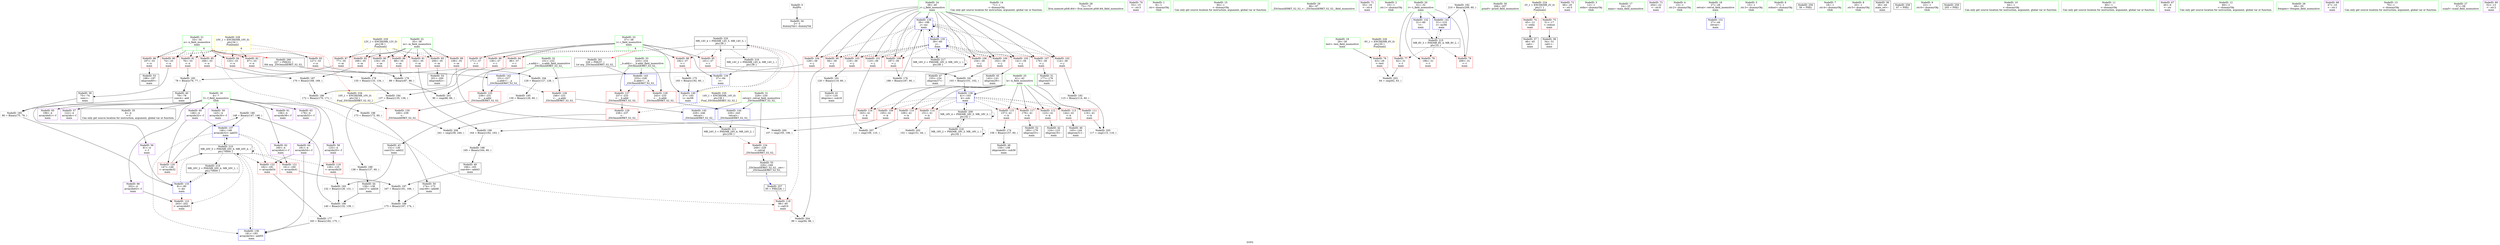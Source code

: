 digraph "SVFG" {
	label="SVFG";

	Node0x55574733e530 [shape=record,color=grey,label="{NodeID: 0\nNullPtr}"];
	Node0x55574733e530 -> Node0x55574735b250[style=solid];
	Node0x555747365140 [shape=record,color=grey,label="{NodeID: 180\n148 = Binary(147, 140, )\n}"];
	Node0x555747365140 -> Node0x5557473626a0[style=solid];
	Node0x55574735bee0 [shape=record,color=red,label="{NodeID: 97\n171\<--37\n\<--i\nmain\n}"];
	Node0x55574735bee0 -> Node0x555747365a40[style=solid];
	Node0x55574735a060 [shape=record,color=green,label="{NodeID: 14\n71\<--1\n\<--dummyObj\nCan only get source location for instruction, argument, global var or function.}"];
	Node0x55574735f8f0 [shape=record,color=grey,label="{NodeID: 194\n129 = Binary(127, 128, )\n}"];
	Node0x55574735f8f0 -> Node0x55574735fa70[style=solid];
	Node0x55574735ca40 [shape=record,color=red,label="{NodeID: 111\n116\<--41\n\<--k\nmain\n}"];
	Node0x55574735ca40 -> Node0x5557473686d0[style=solid];
	Node0x55574735ace0 [shape=record,color=green,label="{NodeID: 28\n72\<--73\nllvm.memset.p0i8.i64\<--llvm.memset.p0i8.i64_field_insensitive\n}"];
	Node0x555747361ce0 [shape=record,color=red,label="{NodeID: 125\n239\<--231\n\<--__a.addr\n_ZSt3minIiERKT_S2_S2_\n}"];
	Node0x555747361ce0 -> Node0x5557473620f0[style=solid];
	Node0x55574735b930 [shape=record,color=black,label="{NodeID: 42\n124\<--123\nidxprom19\<--\nmain\n}"];
	Node0x555747362840 [shape=record,color=blue,label="{NodeID: 139\n39\<--188\nj\<--inc\nmain\n}"];
	Node0x555747362840 -> Node0x55574735c080[style=dashed];
	Node0x555747362840 -> Node0x55574735c150[style=dashed];
	Node0x555747362840 -> Node0x55574735c220[style=dashed];
	Node0x555747362840 -> Node0x55574735c2f0[style=dashed];
	Node0x555747362840 -> Node0x55574735c3c0[style=dashed];
	Node0x555747362840 -> Node0x55574735c490[style=dashed];
	Node0x555747362840 -> Node0x55574735c560[style=dashed];
	Node0x555747362840 -> Node0x55574735c630[style=dashed];
	Node0x555747362840 -> Node0x55574735c700[style=dashed];
	Node0x555747362840 -> Node0x55574735c7d0[style=dashed];
	Node0x555747362840 -> Node0x555747362500[style=dashed];
	Node0x555747362840 -> Node0x555747362840[style=dashed];
	Node0x555747362840 -> Node0x555747372b20[style=dashed];
	Node0x55574735d4b0 [shape=record,color=purple,label="{NodeID: 56\n81\<--4\n\<--f\nmain\n}"];
	Node0x55574735d4b0 -> Node0x555747362360[style=solid];
	Node0x55574735e010 [shape=record,color=purple,label="{NodeID: 70\n53\<--15\n\<--.str.3\nmain\n}"];
	Node0x55574735eb70 [shape=record,color=red,label="{NodeID: 84\n133\<--33\n\<--n\nmain\n}"];
	Node0x55574735eb70 -> Node0x555747364e40[style=solid];
	Node0x55574733ec30 [shape=record,color=green,label="{NodeID: 1\n8\<--1\n.str\<--dummyObj\nGlob }"];
	Node0x5557473652c0 [shape=record,color=grey,label="{NodeID: 181\n103 = Binary(101, 102, )\n}"];
	Node0x5557473652c0 -> Node0x5557473625d0[style=solid];
	Node0x55574735bfb0 [shape=record,color=red,label="{NodeID: 98\n192\<--37\n\<--i\nmain\n}"];
	Node0x55574735bfb0 -> Node0x5557473649c0[style=solid];
	Node0x55574735a160 [shape=record,color=green,label="{NodeID: 15\n84\<--1\n\<--dummyObj\nCan only get source location for instruction, argument, global var or function.}"];
	Node0x55574735fa70 [shape=record,color=grey,label="{NodeID: 195\n130 = Binary(129, 60, )\n}"];
	Node0x55574735fa70 -> Node0x55574735ba00[style=solid];
	Node0x55574735cb10 [shape=record,color=red,label="{NodeID: 112\n123\<--41\n\<--k\nmain\n}"];
	Node0x55574735cb10 -> Node0x55574735b930[style=solid];
	Node0x55574735ade0 [shape=record,color=green,label="{NodeID: 29\n96\<--97\n_ZSt3minIiERKT_S2_S2_\<--_ZSt3minIiERKT_S2_S2__field_insensitive\n}"];
	Node0x555747370320 [shape=record,color=black,label="{NodeID: 209\nMR_18V_4 = PHI(MR_18V_5, MR_18V_3, )\npts\{42 \}\n}"];
	Node0x555747370320 -> Node0x5557473625d0[style=dashed];
	Node0x555747370320 -> Node0x555747370320[style=dashed];
	Node0x555747370320 -> Node0x555747373020[style=dashed];
	Node0x555747361db0 [shape=record,color=red,label="{NodeID: 126\n246\<--231\n\<--__a.addr\n_ZSt3minIiERKT_S2_S2_\n}"];
	Node0x555747361db0 -> Node0x555747362d20[style=solid];
	Node0x55574735ba00 [shape=record,color=black,label="{NodeID: 43\n131\<--130\nconv23\<--add22\nmain\n}"];
	Node0x55574735ba00 -> Node0x55574735f770[style=solid];
	Node0x555747362910 [shape=record,color=blue,label="{NodeID: 140\n37\<--193\ni\<--inc58\nmain\n}"];
	Node0x555747362910 -> Node0x555747373a20[style=dashed];
	Node0x55574735d580 [shape=record,color=purple,label="{NodeID: 57\n122\<--4\narrayidx\<--f\nmain\n}"];
	Node0x55574735e0e0 [shape=record,color=purple,label="{NodeID: 71\n55\<--18\n\<--.str.4\nmain\n}"];
	Node0x55574735ec40 [shape=record,color=red,label="{NodeID: 85\n168\<--33\n\<--n\nmain\n}"];
	Node0x55574735ec40 -> Node0x555747365bc0[style=solid];
	Node0x5557473416d0 [shape=record,color=green,label="{NodeID: 2\n10\<--1\n.str.1\<--dummyObj\nGlob }"];
	Node0x555747365440 [shape=record,color=grey,label="{NodeID: 182\n210 = Binary(209, 60, )\n}"];
	Node0x555747365440 -> Node0x5557473629e0[style=solid];
	Node0x55574735c080 [shape=record,color=red,label="{NodeID: 99\n94\<--39\n\<--j\nmain\n}"];
	Node0x55574735c080 -> Node0x555747368550[style=solid];
	Node0x55574735a260 [shape=record,color=green,label="{NodeID: 16\n4\<--7\nf\<--f_field_insensitive\nGlob }"];
	Node0x55574735a260 -> Node0x55574735b350[style=solid];
	Node0x55574735a260 -> Node0x55574735d4b0[style=solid];
	Node0x55574735a260 -> Node0x55574735d580[style=solid];
	Node0x55574735a260 -> Node0x55574735d650[style=solid];
	Node0x55574735a260 -> Node0x55574735d720[style=solid];
	Node0x55574735a260 -> Node0x55574735d7f0[style=solid];
	Node0x55574735a260 -> Node0x55574735d8c0[style=solid];
	Node0x55574735a260 -> Node0x55574735d990[style=solid];
	Node0x55574735a260 -> Node0x55574735da60[style=solid];
	Node0x55574735a260 -> Node0x55574735db30[style=solid];
	Node0x55574735a260 -> Node0x55574735dc00[style=solid];
	Node0x55574735a260 -> Node0x55574735dcd0[style=solid];
	Node0x55574735fbf0 [shape=record,color=grey,label="{NodeID: 196\n173 = Binary(172, 60, )\n}"];
	Node0x55574735fbf0 -> Node0x55574735cfd0[style=solid];
	Node0x55574735cbe0 [shape=record,color=red,label="{NodeID: 113\n144\<--41\n\<--k\nmain\n}"];
	Node0x55574735cbe0 -> Node0x55574735bc70[style=solid];
	Node0x55574735aee0 [shape=record,color=green,label="{NodeID: 30\n206\<--207\nprintf\<--printf_field_insensitive\n}"];
	Node0x555747370820 [shape=record,color=black,label="{NodeID: 210\nMR_20V_5 = PHI(MR_20V_6, MR_20V_4, )\npts\{70000 \}\n}"];
	Node0x555747370820 -> Node0x555747361800[style=dashed];
	Node0x555747370820 -> Node0x5557473618d0[style=dashed];
	Node0x555747370820 -> Node0x5557473619a0[style=dashed];
	Node0x555747370820 -> Node0x555747361a70[style=dashed];
	Node0x555747370820 -> Node0x555747361b40[style=dashed];
	Node0x555747370820 -> Node0x5557473626a0[style=dashed];
	Node0x555747370820 -> Node0x555747362770[style=dashed];
	Node0x555747370820 -> Node0x555747370820[style=dashed];
	Node0x555747370820 -> Node0x555747373520[style=dashed];
	Node0x555747361e80 [shape=record,color=red,label="{NodeID: 127\n237\<--233\n\<--__b.addr\n_ZSt3minIiERKT_S2_S2_\n}"];
	Node0x555747361e80 -> Node0x555747362020[style=solid];
	Node0x55574735bad0 [shape=record,color=black,label="{NodeID: 44\n139\<--138\nconv27\<--add26\nmain\n}"];
	Node0x55574735bad0 -> Node0x555747366040[style=solid];
	Node0x555747374e20 [shape=record,color=yellow,style=double,label="{NodeID: 224\n2V_1 = ENCHI(MR_2V_0)\npts\{1 \}\nFun[main]}"];
	Node0x555747374e20 -> Node0x55574735e350[style=dashed];
	Node0x555747374e20 -> Node0x55574735e420[style=dashed];
	Node0x5557473629e0 [shape=record,color=blue,label="{NodeID: 141\n31\<--210\nt\<--inc66\nmain\n}"];
	Node0x5557473629e0 -> Node0x555747372120[style=dashed];
	Node0x55574735d650 [shape=record,color=purple,label="{NodeID: 58\n125\<--4\narrayidx20\<--f\nmain\n}"];
	Node0x55574735d650 -> Node0x555747361800[style=solid];
	Node0x55574735e1b0 [shape=record,color=purple,label="{NodeID: 72\n66\<--20\n\<--.str.5\nmain\n}"];
	Node0x55574735ed10 [shape=record,color=red,label="{NodeID: 86\n197\<--33\n\<--n\nmain\n}"];
	Node0x55574735ed10 -> Node0x55574735d240[style=solid];
	Node0x555747341760 [shape=record,color=green,label="{NodeID: 3\n12\<--1\nstdin\<--dummyObj\nGlob }"];
	Node0x5557473655c0 [shape=record,color=grey,label="{NodeID: 183\n78 = Binary(76, 77, )\n}"];
	Node0x5557473655c0 -> Node0x55574735b790[style=solid];
	Node0x55574735c150 [shape=record,color=red,label="{NodeID: 100\n102\<--39\n\<--j\nmain\n}"];
	Node0x55574735c150 -> Node0x5557473652c0[style=solid];
	Node0x55574735a360 [shape=record,color=green,label="{NodeID: 17\n24\<--25\nmain\<--main_field_insensitive\n}"];
	Node0x55574735fd70 [shape=record,color=grey,label="{NodeID: 197\n167 = Binary(161, 166, )\n}"];
	Node0x55574735fd70 -> Node0x555747365d40[style=solid];
	Node0x55574735ccb0 [shape=record,color=red,label="{NodeID: 114\n151\<--41\n\<--k\nmain\n}"];
	Node0x55574735ccb0 -> Node0x555747368290[style=solid];
	Node0x55574735afe0 [shape=record,color=green,label="{NodeID: 31\n229\<--230\nretval\<--retval_field_insensitive\n_ZSt3minIiERKT_S2_S2_\n}"];
	Node0x55574735afe0 -> Node0x555747361c10[style=solid];
	Node0x55574735afe0 -> Node0x555747362c50[style=solid];
	Node0x55574735afe0 -> Node0x555747362d20[style=solid];
	Node0x555747370d20 [shape=record,color=black,label="{NodeID: 211\nMR_24V_3 = PHI(MR_24V_4, MR_24V_2, )\npts\{230 \}\n}"];
	Node0x555747370d20 -> Node0x555747361c10[style=dashed];
	Node0x555747361f50 [shape=record,color=red,label="{NodeID: 128\n243\<--233\n\<--__b.addr\n_ZSt3minIiERKT_S2_S2_\n}"];
	Node0x555747361f50 -> Node0x555747362c50[style=solid];
	Node0x55574735bba0 [shape=record,color=black,label="{NodeID: 45\n142\<--141\nidxprom29\<--\nmain\n}"];
	Node0x555747362ab0 [shape=record,color=blue,label="{NodeID: 142\n231\<--227\n__a.addr\<--__a\n_ZSt3minIiERKT_S2_S2_\n}"];
	Node0x555747362ab0 -> Node0x555747361ce0[style=dashed];
	Node0x555747362ab0 -> Node0x555747361db0[style=dashed];
	Node0x55574735d720 [shape=record,color=purple,label="{NodeID: 59\n143\<--4\narrayidx30\<--f\nmain\n}"];
	Node0x55574735e280 [shape=record,color=purple,label="{NodeID: 73\n204\<--22\n\<--.str.6\nmain\n}"];
	Node0x55574735ede0 [shape=record,color=red,label="{NodeID: 87\n77\<--35\n\<--m\nmain\n}"];
	Node0x55574735ede0 -> Node0x5557473655c0[style=solid];
	Node0x5557473592f0 [shape=record,color=green,label="{NodeID: 4\n13\<--1\n.str.2\<--dummyObj\nGlob }"];
	Node0x555747365740 [shape=record,color=grey,label="{NodeID: 184\n137 = Binary(135, 136, )\n}"];
	Node0x555747365740 -> Node0x555747365ec0[style=solid];
	Node0x55574735c220 [shape=record,color=red,label="{NodeID: 101\n110\<--39\n\<--j\nmain\n}"];
	Node0x55574735c220 -> Node0x5557473689d0[style=solid];
	Node0x55574735a460 [shape=record,color=green,label="{NodeID: 18\n27\<--28\nretval\<--retval_field_insensitive\nmain\n}"];
	Node0x55574735a460 -> Node0x5557473621c0[style=solid];
	Node0x55574735fef0 [shape=record,color=grey,label="{NodeID: 198\n165 = Binary(164, 60, )\n}"];
	Node0x55574735fef0 -> Node0x55574735cf00[style=solid];
	Node0x55574735cd80 [shape=record,color=red,label="{NodeID: 115\n157\<--41\n\<--k\nmain\n}"];
	Node0x55574735cd80 -> Node0x555747364840[style=solid];
	Node0x55574735b0b0 [shape=record,color=green,label="{NodeID: 32\n231\<--232\n__a.addr\<--__a.addr_field_insensitive\n_ZSt3minIiERKT_S2_S2_\n}"];
	Node0x55574735b0b0 -> Node0x555747361ce0[style=solid];
	Node0x55574735b0b0 -> Node0x555747361db0[style=solid];
	Node0x55574735b0b0 -> Node0x555747362ab0[style=solid];
	Node0x555747362020 [shape=record,color=red,label="{NodeID: 129\n238\<--237\n\<--\n_ZSt3minIiERKT_S2_S2_\n}"];
	Node0x555747362020 -> Node0x555747368850[style=solid];
	Node0x55574735bc70 [shape=record,color=black,label="{NodeID: 46\n145\<--144\nidxprom31\<--\nmain\n}"];
	Node0x555747375a20 [shape=record,color=yellow,style=double,label="{NodeID: 226\n6V_1 = ENCHI(MR_6V_0)\npts\{30 \}\nFun[main]}"];
	Node0x555747375a20 -> Node0x55574735e4f0[style=dashed];
	Node0x555747362b80 [shape=record,color=blue,label="{NodeID: 143\n233\<--228\n__b.addr\<--__b\n_ZSt3minIiERKT_S2_S2_\n}"];
	Node0x555747362b80 -> Node0x555747361e80[style=dashed];
	Node0x555747362b80 -> Node0x555747361f50[style=dashed];
	Node0x55574735d7f0 [shape=record,color=purple,label="{NodeID: 60\n146\<--4\narrayidx32\<--f\nmain\n}"];
	Node0x55574735d7f0 -> Node0x5557473618d0[style=solid];
	Node0x55574735d7f0 -> Node0x5557473626a0[style=solid];
	Node0x55574735e350 [shape=record,color=red,label="{NodeID: 74\n45\<--12\n\<--stdin\nmain\n}"];
	Node0x55574735e350 -> Node0x55574735b520[style=solid];
	Node0x55574735eeb0 [shape=record,color=red,label="{NodeID: 88\n88\<--35\n\<--m\nmain\n}"];
	Node0x55574735eeb0 -> Node0x555747364fc0[style=solid];
	Node0x555747359380 [shape=record,color=green,label="{NodeID: 5\n15\<--1\n.str.3\<--dummyObj\nGlob }"];
	Node0x5557473658c0 [shape=record,color=grey,label="{NodeID: 185\n80 = Binary(75, 79, )\n}"];
	Node0x5557473658c0 -> Node0x555747362360[style=solid];
	Node0x55574735c2f0 [shape=record,color=red,label="{NodeID: 102\n114\<--39\n\<--j\nmain\n}"];
	Node0x55574735c2f0 -> Node0x55574735f5f0[style=solid];
	Node0x55574735a530 [shape=record,color=green,label="{NodeID: 19\n29\<--30\ntest\<--test_field_insensitive\nmain\n}"];
	Node0x55574735a530 -> Node0x55574735e4f0[style=solid];
	Node0x555747360070 [shape=record,color=grey,label="{NodeID: 199\n164 = Binary(162, 163, )\n}"];
	Node0x555747360070 -> Node0x55574735fef0[style=solid];
	Node0x555747361590 [shape=record,color=red,label="{NodeID: 116\n163\<--41\n\<--k\nmain\n}"];
	Node0x555747361590 -> Node0x555747360070[style=solid];
	Node0x55574735b180 [shape=record,color=green,label="{NodeID: 33\n233\<--234\n__b.addr\<--__b.addr_field_insensitive\n_ZSt3minIiERKT_S2_S2_\n}"];
	Node0x55574735b180 -> Node0x555747361e80[style=solid];
	Node0x55574735b180 -> Node0x555747361f50[style=solid];
	Node0x55574735b180 -> Node0x555747362b80[style=solid];
	Node0x5557473620f0 [shape=record,color=red,label="{NodeID: 130\n240\<--239\n\<--\n_ZSt3minIiERKT_S2_S2_\n}"];
	Node0x5557473620f0 -> Node0x555747368850[style=solid];
	Node0x55574735bd40 [shape=record,color=black,label="{NodeID: 47\n155\<--154\nidxprom37\<--\nmain\n}"];
	Node0x555747362c50 [shape=record,color=blue,label="{NodeID: 144\n229\<--243\nretval\<--\n_ZSt3minIiERKT_S2_S2_\n}"];
	Node0x555747362c50 -> Node0x555747370d20[style=dashed];
	Node0x55574735d8c0 [shape=record,color=purple,label="{NodeID: 61\n156\<--4\narrayidx38\<--f\nmain\n}"];
	Node0x55574735e420 [shape=record,color=red,label="{NodeID: 75\n51\<--17\n\<--stdout\nmain\n}"];
	Node0x55574735e420 -> Node0x55574735b5f0[style=solid];
	Node0x55574735ef80 [shape=record,color=red,label="{NodeID: 89\n106\<--35\n\<--m\nmain\n}"];
	Node0x55574735ef80 -> Node0x5557473601f0[style=solid];
	Node0x555747359be0 [shape=record,color=green,label="{NodeID: 6\n17\<--1\nstdout\<--dummyObj\nGlob }"];
	Node0x555747365a40 [shape=record,color=grey,label="{NodeID: 186\n172 = Binary(170, 171, )\n}"];
	Node0x555747365a40 -> Node0x55574735fbf0[style=solid];
	Node0x55574735c3c0 [shape=record,color=red,label="{NodeID: 103\n119\<--39\n\<--j\nmain\n}"];
	Node0x55574735c3c0 -> Node0x5557473661c0[style=solid];
	Node0x55574735a600 [shape=record,color=green,label="{NodeID: 20\n31\<--32\nt\<--t_field_insensitive\nmain\n}"];
	Node0x55574735a600 -> Node0x55574735e5c0[style=solid];
	Node0x55574735a600 -> Node0x55574735e690[style=solid];
	Node0x55574735a600 -> Node0x55574735e760[style=solid];
	Node0x55574735a600 -> Node0x555747362290[style=solid];
	Node0x55574735a600 -> Node0x5557473629e0[style=solid];
	Node0x5557473601f0 [shape=record,color=grey,label="{NodeID: 200\n107 = cmp(105, 106, )\n}"];
	Node0x555747361660 [shape=record,color=red,label="{NodeID: 117\n179\<--41\n\<--k\nmain\n}"];
	Node0x555747361660 -> Node0x55574735d170[style=solid];
	Node0x55574735b250 [shape=record,color=black,label="{NodeID: 34\n2\<--3\ndummyVal\<--dummyVal\n}"];
	Node0x5557473621c0 [shape=record,color=blue,label="{NodeID: 131\n27\<--44\nretval\<--\nmain\n}"];
	Node0x55574735ce30 [shape=record,color=black,label="{NodeID: 48\n159\<--158\nidxprom40\<--sub39\nmain\n}"];
	Node0x555747375be0 [shape=record,color=yellow,style=double,label="{NodeID: 228\n10V_1 = ENCHI(MR_10V_0)\npts\{34 \}\nFun[main]|{|<s8>6}}"];
	Node0x555747375be0 -> Node0x55574735e830[style=dashed];
	Node0x555747375be0 -> Node0x55574735e900[style=dashed];
	Node0x555747375be0 -> Node0x55574735e9d0[style=dashed];
	Node0x555747375be0 -> Node0x55574735eaa0[style=dashed];
	Node0x555747375be0 -> Node0x55574735eb70[style=dashed];
	Node0x555747375be0 -> Node0x55574735ec40[style=dashed];
	Node0x555747375be0 -> Node0x55574735ed10[style=dashed];
	Node0x555747375be0 -> Node0x555747361730[style=dashed];
	Node0x555747375be0:s8 -> Node0x555747376120[style=dashed,color=red];
	Node0x555747362d20 [shape=record,color=blue,label="{NodeID: 145\n229\<--246\nretval\<--\n_ZSt3minIiERKT_S2_S2_\n}"];
	Node0x555747362d20 -> Node0x555747370d20[style=dashed];
	Node0x55574735d990 [shape=record,color=purple,label="{NodeID: 62\n160\<--4\narrayidx41\<--f\nmain\n}"];
	Node0x55574735d990 -> Node0x5557473619a0[style=solid];
	Node0x55574735e4f0 [shape=record,color=red,label="{NodeID: 76\n63\<--29\n\<--test\nmain\n}"];
	Node0x55574735e4f0 -> Node0x5557473683d0[style=solid];
	Node0x5557473811b0 [shape=record,color=black,label="{NodeID: 256\n56 = PHI()\n}"];
	Node0x55574735f050 [shape=record,color=red,label="{NodeID: 90\n134\<--35\n\<--m\nmain\n}"];
	Node0x55574735f050 -> Node0x555747364e40[style=solid];
	Node0x555747359c70 [shape=record,color=green,label="{NodeID: 7\n18\<--1\n.str.4\<--dummyObj\nGlob }"];
	Node0x555747365bc0 [shape=record,color=grey,label="{NodeID: 187\n170 = Binary(168, 169, )\n}"];
	Node0x555747365bc0 -> Node0x555747365a40[style=solid];
	Node0x55574735c490 [shape=record,color=red,label="{NodeID: 104\n128\<--39\n\<--j\nmain\n}"];
	Node0x55574735c490 -> Node0x55574735f8f0[style=solid];
	Node0x55574735a6d0 [shape=record,color=green,label="{NodeID: 21\n33\<--34\nn\<--n_field_insensitive\nmain\n|{|<s7>6}}"];
	Node0x55574735a6d0 -> Node0x55574735e830[style=solid];
	Node0x55574735a6d0 -> Node0x55574735e900[style=solid];
	Node0x55574735a6d0 -> Node0x55574735e9d0[style=solid];
	Node0x55574735a6d0 -> Node0x55574735eaa0[style=solid];
	Node0x55574735a6d0 -> Node0x55574735eb70[style=solid];
	Node0x55574735a6d0 -> Node0x55574735ec40[style=solid];
	Node0x55574735a6d0 -> Node0x55574735ed10[style=solid];
	Node0x55574735a6d0:s7 -> Node0x555747381c90[style=solid,color=red];
	Node0x555747360370 [shape=record,color=grey,label="{NodeID: 201\n90 = cmp(86, 89, )\n}"];
	Node0x555747361730 [shape=record,color=red,label="{NodeID: 118\n98\<--95\n\<--call10\nmain\n}"];
	Node0x555747361730 -> Node0x555747368550[style=solid];
	Node0x55574735b350 [shape=record,color=black,label="{NodeID: 35\n6\<--4\n\<--f\nCan only get source location for instruction, argument, global var or function.}"];
	Node0x555747372120 [shape=record,color=black,label="{NodeID: 215\nMR_8V_3 = PHI(MR_8V_4, MR_8V_2, )\npts\{32 \}\n}"];
	Node0x555747372120 -> Node0x55574735e5c0[style=dashed];
	Node0x555747372120 -> Node0x55574735e690[style=dashed];
	Node0x555747372120 -> Node0x55574735e760[style=dashed];
	Node0x555747372120 -> Node0x5557473629e0[style=dashed];
	Node0x555747362290 [shape=record,color=blue,label="{NodeID: 132\n31\<--60\nt\<--\nmain\n}"];
	Node0x555747362290 -> Node0x555747372120[style=dashed];
	Node0x55574735cf00 [shape=record,color=black,label="{NodeID: 49\n166\<--165\nconv44\<--add43\nmain\n}"];
	Node0x55574735cf00 -> Node0x55574735fd70[style=solid];
	Node0x555747375cc0 [shape=record,color=yellow,style=double,label="{NodeID: 229\n12V_1 = ENCHI(MR_12V_0)\npts\{36 \}\nFun[main]}"];
	Node0x555747375cc0 -> Node0x55574735ede0[style=dashed];
	Node0x555747375cc0 -> Node0x55574735eeb0[style=dashed];
	Node0x555747375cc0 -> Node0x55574735ef80[style=dashed];
	Node0x555747375cc0 -> Node0x55574735f050[style=dashed];
	Node0x555747375cc0 -> Node0x55574735f120[style=dashed];
	Node0x555747375cc0 -> Node0x55574735f1f0[style=dashed];
	Node0x555747375cc0 -> Node0x55574735f2c0[style=dashed];
	Node0x55574735da60 [shape=record,color=purple,label="{NodeID: 63\n178\<--4\narrayidx52\<--f\nmain\n}"];
	Node0x55574735e5c0 [shape=record,color=red,label="{NodeID: 77\n62\<--31\n\<--t\nmain\n}"];
	Node0x55574735e5c0 -> Node0x5557473683d0[style=solid];
	Node0x5557473812b0 [shape=record,color=black,label="{NodeID: 257\n95 = PHI(226, )\n}"];
	Node0x5557473812b0 -> Node0x555747361730[style=solid];
	Node0x555747364840 [shape=record,color=grey,label="{NodeID: 174\n158 = Binary(157, 60, )\n}"];
	Node0x555747364840 -> Node0x55574735ce30[style=solid];
	Node0x55574735f120 [shape=record,color=red,label="{NodeID: 91\n162\<--35\n\<--m\nmain\n}"];
	Node0x55574735f120 -> Node0x555747360070[style=solid];
	Node0x555747359d00 [shape=record,color=green,label="{NodeID: 8\n20\<--1\n.str.5\<--dummyObj\nGlob }"];
	Node0x555747365d40 [shape=record,color=grey,label="{NodeID: 188\n175 = Binary(167, 174, )\n}"];
	Node0x555747365d40 -> Node0x555747364cc0[style=solid];
	Node0x55574735c560 [shape=record,color=red,label="{NodeID: 105\n141\<--39\n\<--j\nmain\n}"];
	Node0x55574735c560 -> Node0x55574735bba0[style=solid];
	Node0x55574735a7a0 [shape=record,color=green,label="{NodeID: 22\n35\<--36\nm\<--m_field_insensitive\nmain\n}"];
	Node0x55574735a7a0 -> Node0x55574735ede0[style=solid];
	Node0x55574735a7a0 -> Node0x55574735eeb0[style=solid];
	Node0x55574735a7a0 -> Node0x55574735ef80[style=solid];
	Node0x55574735a7a0 -> Node0x55574735f050[style=solid];
	Node0x55574735a7a0 -> Node0x55574735f120[style=solid];
	Node0x55574735a7a0 -> Node0x55574735f1f0[style=solid];
	Node0x55574735a7a0 -> Node0x55574735f2c0[style=solid];
	Node0x555747368290 [shape=record,color=grey,label="{NodeID: 202\n152 = cmp(151, 44, )\n}"];
	Node0x555747361800 [shape=record,color=red,label="{NodeID: 119\n126\<--125\n\<--arrayidx20\nmain\n}"];
	Node0x555747361800 -> Node0x55574735f770[style=solid];
	Node0x55574735b450 [shape=record,color=black,label="{NodeID: 36\n26\<--44\nmain_ret\<--\nmain\n}"];
	Node0x555747372620 [shape=record,color=black,label="{NodeID: 216\nMR_14V_2 = PHI(MR_14V_4, MR_14V_1, )\npts\{38 \}\n}"];
	Node0x555747372620 -> Node0x555747362430[style=dashed];
	Node0x555747362360 [shape=record,color=blue,label="{NodeID: 133\n81\<--80\n\<--div\nmain\n}"];
	Node0x555747362360 -> Node0x555747361b40[style=dashed];
	Node0x555747362360 -> Node0x555747370820[style=dashed];
	Node0x555747362360 -> Node0x555747373520[style=dashed];
	Node0x55574735cfd0 [shape=record,color=black,label="{NodeID: 50\n174\<--173\nconv49\<--add48\nmain\n}"];
	Node0x55574735cfd0 -> Node0x555747365d40[style=solid];
	Node0x55574735db30 [shape=record,color=purple,label="{NodeID: 64\n181\<--4\narrayidx54\<--f\nmain\n}"];
	Node0x55574735db30 -> Node0x555747361a70[style=solid];
	Node0x55574735db30 -> Node0x555747362770[style=solid];
	Node0x55574735e690 [shape=record,color=red,label="{NodeID: 78\n196\<--31\n\<--t\nmain\n}"];
	Node0x555747381af0 [shape=record,color=black,label="{NodeID: 258\n67 = PHI()\n}"];
	Node0x5557473649c0 [shape=record,color=grey,label="{NodeID: 175\n193 = Binary(192, 60, )\n}"];
	Node0x5557473649c0 -> Node0x555747362910[style=solid];
	Node0x55574735f1f0 [shape=record,color=red,label="{NodeID: 92\n169\<--35\n\<--m\nmain\n}"];
	Node0x55574735f1f0 -> Node0x555747365bc0[style=solid];
	Node0x555747359d90 [shape=record,color=green,label="{NodeID: 9\n22\<--1\n.str.6\<--dummyObj\nGlob }"];
	Node0x555747365ec0 [shape=record,color=grey,label="{NodeID: 189\n138 = Binary(137, 60, )\n}"];
	Node0x555747365ec0 -> Node0x55574735bad0[style=solid];
	Node0x55574735c630 [shape=record,color=red,label="{NodeID: 106\n154\<--39\n\<--j\nmain\n}"];
	Node0x55574735c630 -> Node0x55574735bd40[style=solid];
	Node0x55574735a870 [shape=record,color=green,label="{NodeID: 23\n37\<--38\ni\<--i_field_insensitive\nmain\n|{|<s7>6}}"];
	Node0x55574735a870 -> Node0x55574735f390[style=solid];
	Node0x55574735a870 -> Node0x55574735f460[style=solid];
	Node0x55574735a870 -> Node0x55574735be10[style=solid];
	Node0x55574735a870 -> Node0x55574735bee0[style=solid];
	Node0x55574735a870 -> Node0x55574735bfb0[style=solid];
	Node0x55574735a870 -> Node0x555747362430[style=solid];
	Node0x55574735a870 -> Node0x555747362910[style=solid];
	Node0x55574735a870:s7 -> Node0x555747381df0[style=solid,color=red];
	Node0x5557473683d0 [shape=record,color=grey,label="{NodeID: 203\n64 = cmp(62, 63, )\n}"];
	Node0x5557473618d0 [shape=record,color=red,label="{NodeID: 120\n147\<--146\n\<--arrayidx32\nmain\n}"];
	Node0x5557473618d0 -> Node0x555747365140[style=solid];
	Node0x55574735b520 [shape=record,color=black,label="{NodeID: 37\n48\<--45\ncall\<--\nmain\n}"];
	Node0x555747372b20 [shape=record,color=black,label="{NodeID: 217\nMR_16V_2 = PHI(MR_16V_3, MR_16V_1, )\npts\{40 \}\n}"];
	Node0x555747372b20 -> Node0x555747362500[style=dashed];
	Node0x555747372b20 -> Node0x555747372b20[style=dashed];
	Node0x555747362430 [shape=record,color=blue,label="{NodeID: 134\n37\<--84\ni\<--\nmain\n}"];
	Node0x555747362430 -> Node0x555747373a20[style=dashed];
	Node0x55574735d0a0 [shape=record,color=black,label="{NodeID: 51\n177\<--176\nidxprom51\<--\nmain\n}"];
	Node0x55574735dc00 [shape=record,color=purple,label="{NodeID: 65\n199\<--4\narrayidx61\<--f\nmain\n}"];
	Node0x55574735e760 [shape=record,color=red,label="{NodeID: 79\n209\<--31\n\<--t\nmain\n}"];
	Node0x55574735e760 -> Node0x555747365440[style=solid];
	Node0x555747381bc0 [shape=record,color=black,label="{NodeID: 259\n205 = PHI()\n}"];
	Node0x555747364b40 [shape=record,color=grey,label="{NodeID: 176\n188 = Binary(187, 60, )\n}"];
	Node0x555747364b40 -> Node0x555747362840[style=solid];
	Node0x55574735f2c0 [shape=record,color=red,label="{NodeID: 93\n200\<--35\n\<--m\nmain\n}"];
	Node0x55574735f2c0 -> Node0x55574735d310[style=solid];
	Node0x555747359e20 [shape=record,color=green,label="{NodeID: 10\n44\<--1\n\<--dummyObj\nCan only get source location for instruction, argument, global var or function.}"];
	Node0x555747366040 [shape=record,color=grey,label="{NodeID: 190\n140 = Binary(132, 139, )\n}"];
	Node0x555747366040 -> Node0x555747365140[style=solid];
	Node0x55574735c700 [shape=record,color=red,label="{NodeID: 107\n176\<--39\n\<--j\nmain\n}"];
	Node0x55574735c700 -> Node0x55574735d0a0[style=solid];
	Node0x55574735a940 [shape=record,color=green,label="{NodeID: 24\n39\<--40\nj\<--j_field_insensitive\nmain\n}"];
	Node0x55574735a940 -> Node0x55574735c080[style=solid];
	Node0x55574735a940 -> Node0x55574735c150[style=solid];
	Node0x55574735a940 -> Node0x55574735c220[style=solid];
	Node0x55574735a940 -> Node0x55574735c2f0[style=solid];
	Node0x55574735a940 -> Node0x55574735c3c0[style=solid];
	Node0x55574735a940 -> Node0x55574735c490[style=solid];
	Node0x55574735a940 -> Node0x55574735c560[style=solid];
	Node0x55574735a940 -> Node0x55574735c630[style=solid];
	Node0x55574735a940 -> Node0x55574735c700[style=solid];
	Node0x55574735a940 -> Node0x55574735c7d0[style=solid];
	Node0x55574735a940 -> Node0x555747362500[style=solid];
	Node0x55574735a940 -> Node0x555747362840[style=solid];
	Node0x555747368550 [shape=record,color=grey,label="{NodeID: 204\n99 = cmp(94, 98, )\n}"];
	Node0x5557473619a0 [shape=record,color=red,label="{NodeID: 121\n161\<--160\n\<--arrayidx41\nmain\n}"];
	Node0x5557473619a0 -> Node0x55574735fd70[style=solid];
	Node0x55574735b5f0 [shape=record,color=black,label="{NodeID: 38\n54\<--51\ncall1\<--\nmain\n}"];
	Node0x555747373020 [shape=record,color=black,label="{NodeID: 218\nMR_18V_2 = PHI(MR_18V_3, MR_18V_1, )\npts\{42 \}\n}"];
	Node0x555747373020 -> Node0x555747370320[style=dashed];
	Node0x555747373020 -> Node0x555747373020[style=dashed];
	Node0x555747362500 [shape=record,color=blue,label="{NodeID: 135\n39\<--60\nj\<--\nmain\n}"];
	Node0x555747362500 -> Node0x55574735c080[style=dashed];
	Node0x555747362500 -> Node0x55574735c150[style=dashed];
	Node0x555747362500 -> Node0x55574735c220[style=dashed];
	Node0x555747362500 -> Node0x55574735c2f0[style=dashed];
	Node0x555747362500 -> Node0x55574735c3c0[style=dashed];
	Node0x555747362500 -> Node0x55574735c490[style=dashed];
	Node0x555747362500 -> Node0x55574735c560[style=dashed];
	Node0x555747362500 -> Node0x55574735c630[style=dashed];
	Node0x555747362500 -> Node0x55574735c700[style=dashed];
	Node0x555747362500 -> Node0x55574735c7d0[style=dashed];
	Node0x555747362500 -> Node0x555747362500[style=dashed];
	Node0x555747362500 -> Node0x555747362840[style=dashed];
	Node0x555747362500 -> Node0x555747372b20[style=dashed];
	Node0x55574735d170 [shape=record,color=black,label="{NodeID: 52\n180\<--179\nidxprom53\<--\nmain\n}"];
	Node0x55574735dcd0 [shape=record,color=purple,label="{NodeID: 66\n202\<--4\narrayidx63\<--f\nmain\n}"];
	Node0x55574735dcd0 -> Node0x555747361b40[style=solid];
	Node0x55574735e830 [shape=record,color=red,label="{NodeID: 80\n74\<--33\n\<--n\nmain\n}"];
	Node0x55574735e830 -> Node0x55574735b6c0[style=solid];
	Node0x555747381c90 [shape=record,color=black,label="{NodeID: 260\n227 = PHI(33, )\n0th arg _ZSt3minIiERKT_S2_S2_ }"];
	Node0x555747381c90 -> Node0x555747362ab0[style=solid];
	Node0x555747364cc0 [shape=record,color=grey,label="{NodeID: 177\n183 = Binary(182, 175, )\n}"];
	Node0x555747364cc0 -> Node0x555747362770[style=solid];
	Node0x55574735f390 [shape=record,color=red,label="{NodeID: 94\n86\<--37\n\<--i\nmain\n}"];
	Node0x55574735f390 -> Node0x555747360370[style=solid];
	Node0x555747359eb0 [shape=record,color=green,label="{NodeID: 11\n60\<--1\n\<--dummyObj\nCan only get source location for instruction, argument, global var or function.}"];
	Node0x5557473661c0 [shape=record,color=grey,label="{NodeID: 191\n120 = Binary(119, 60, )\n}"];
	Node0x5557473661c0 -> Node0x55574735b860[style=solid];
	Node0x55574735c7d0 [shape=record,color=red,label="{NodeID: 108\n187\<--39\n\<--j\nmain\n}"];
	Node0x55574735c7d0 -> Node0x555747364b40[style=solid];
	Node0x55574735aa10 [shape=record,color=green,label="{NodeID: 25\n41\<--42\nk\<--k_field_insensitive\nmain\n}"];
	Node0x55574735aa10 -> Node0x55574735c8a0[style=solid];
	Node0x55574735aa10 -> Node0x55574735c970[style=solid];
	Node0x55574735aa10 -> Node0x55574735ca40[style=solid];
	Node0x55574735aa10 -> Node0x55574735cb10[style=solid];
	Node0x55574735aa10 -> Node0x55574735cbe0[style=solid];
	Node0x55574735aa10 -> Node0x55574735ccb0[style=solid];
	Node0x55574735aa10 -> Node0x55574735cd80[style=solid];
	Node0x55574735aa10 -> Node0x555747361590[style=solid];
	Node0x55574735aa10 -> Node0x555747361660[style=solid];
	Node0x55574735aa10 -> Node0x5557473625d0[style=solid];
	Node0x5557473686d0 [shape=record,color=grey,label="{NodeID: 205\n117 = cmp(115, 116, )\n}"];
	Node0x555747361a70 [shape=record,color=red,label="{NodeID: 122\n182\<--181\n\<--arrayidx54\nmain\n}"];
	Node0x555747361a70 -> Node0x555747364cc0[style=solid];
	Node0x55574735b6c0 [shape=record,color=black,label="{NodeID: 39\n75\<--74\nconv\<--\nmain\n}"];
	Node0x55574735b6c0 -> Node0x5557473658c0[style=solid];
	Node0x555747373520 [shape=record,color=black,label="{NodeID: 219\nMR_20V_2 = PHI(MR_20V_4, MR_20V_1, )\npts\{70000 \}\n}"];
	Node0x555747373520 -> Node0x555747362360[style=dashed];
	Node0x5557473625d0 [shape=record,color=blue,label="{NodeID: 136\n41\<--103\nk\<--sub\nmain\n}"];
	Node0x5557473625d0 -> Node0x55574735c8a0[style=dashed];
	Node0x5557473625d0 -> Node0x55574735c970[style=dashed];
	Node0x5557473625d0 -> Node0x55574735ca40[style=dashed];
	Node0x5557473625d0 -> Node0x55574735cb10[style=dashed];
	Node0x5557473625d0 -> Node0x55574735cbe0[style=dashed];
	Node0x5557473625d0 -> Node0x55574735ccb0[style=dashed];
	Node0x5557473625d0 -> Node0x55574735cd80[style=dashed];
	Node0x5557473625d0 -> Node0x555747361590[style=dashed];
	Node0x5557473625d0 -> Node0x555747361660[style=dashed];
	Node0x5557473625d0 -> Node0x555747370320[style=dashed];
	Node0x55574735d240 [shape=record,color=black,label="{NodeID: 53\n198\<--197\nidxprom60\<--\nmain\n}"];
	Node0x55574735dda0 [shape=record,color=purple,label="{NodeID: 67\n46\<--8\n\<--.str\nmain\n}"];
	Node0x55574735e900 [shape=record,color=red,label="{NodeID: 81\n76\<--33\n\<--n\nmain\n}"];
	Node0x55574735e900 -> Node0x5557473655c0[style=solid];
	Node0x555747381df0 [shape=record,color=black,label="{NodeID: 261\n228 = PHI(37, )\n1st arg _ZSt3minIiERKT_S2_S2_ }"];
	Node0x555747381df0 -> Node0x555747362b80[style=solid];
	Node0x555747364e40 [shape=record,color=grey,label="{NodeID: 178\n135 = Binary(133, 134, )\n}"];
	Node0x555747364e40 -> Node0x555747365740[style=solid];
	Node0x55574735f460 [shape=record,color=red,label="{NodeID: 95\n101\<--37\n\<--i\nmain\n}"];
	Node0x55574735f460 -> Node0x5557473652c0[style=solid];
	Node0x555747359f40 [shape=record,color=green,label="{NodeID: 12\n69\<--1\n\<--dummyObj\nCan only get source location for instruction, argument, global var or function.}"];
	Node0x55574735f5f0 [shape=record,color=grey,label="{NodeID: 192\n115 = Binary(114, 60, )\n}"];
	Node0x55574735f5f0 -> Node0x5557473686d0[style=solid];
	Node0x55574735c8a0 [shape=record,color=red,label="{NodeID: 109\n105\<--41\n\<--k\nmain\n}"];
	Node0x55574735c8a0 -> Node0x5557473601f0[style=solid];
	Node0x55574735aae0 [shape=record,color=green,label="{NodeID: 26\n49\<--50\nfreopen\<--freopen_field_insensitive\n}"];
	Node0x555747368850 [shape=record,color=grey,label="{NodeID: 206\n241 = cmp(238, 240, )\n}"];
	Node0x555747361b40 [shape=record,color=red,label="{NodeID: 123\n203\<--202\n\<--arrayidx63\nmain\n}"];
	Node0x55574735b790 [shape=record,color=black,label="{NodeID: 40\n79\<--78\nconv4\<--add\nmain\n}"];
	Node0x55574735b790 -> Node0x5557473658c0[style=solid];
	Node0x555747373a20 [shape=record,color=black,label="{NodeID: 220\nMR_14V_4 = PHI(MR_14V_5, MR_14V_3, )\npts\{38 \}\n|{|<s8>6}}"];
	Node0x555747373a20 -> Node0x55574735f390[style=dashed];
	Node0x555747373a20 -> Node0x55574735f460[style=dashed];
	Node0x555747373a20 -> Node0x55574735be10[style=dashed];
	Node0x555747373a20 -> Node0x55574735bee0[style=dashed];
	Node0x555747373a20 -> Node0x55574735bfb0[style=dashed];
	Node0x555747373a20 -> Node0x555747361730[style=dashed];
	Node0x555747373a20 -> Node0x555747362910[style=dashed];
	Node0x555747373a20 -> Node0x555747372620[style=dashed];
	Node0x555747373a20:s8 -> Node0x555747376230[style=dashed,color=red];
	Node0x5557473626a0 [shape=record,color=blue,label="{NodeID: 137\n146\<--148\narrayidx32\<--add33\nmain\n}"];
	Node0x5557473626a0 -> Node0x5557473619a0[style=dashed];
	Node0x5557473626a0 -> Node0x555747361a70[style=dashed];
	Node0x5557473626a0 -> Node0x555747362770[style=dashed];
	Node0x5557473626a0 -> Node0x555747370820[style=dashed];
	Node0x55574735d310 [shape=record,color=black,label="{NodeID: 54\n201\<--200\nidxprom62\<--\nmain\n}"];
	Node0x555747376120 [shape=record,color=yellow,style=double,label="{NodeID: 234\n10V_1 = ENCHI(MR_10V_0)\npts\{34 \}\nFun[_ZSt3minIiERKT_S2_S2_]}"];
	Node0x555747376120 -> Node0x5557473620f0[style=dashed];
	Node0x55574735de70 [shape=record,color=purple,label="{NodeID: 68\n47\<--10\n\<--.str.1\nmain\n}"];
	Node0x55574735e9d0 [shape=record,color=red,label="{NodeID: 82\n87\<--33\n\<--n\nmain\n}"];
	Node0x55574735e9d0 -> Node0x555747364fc0[style=solid];
	Node0x555747364fc0 [shape=record,color=grey,label="{NodeID: 179\n89 = Binary(87, 88, )\n}"];
	Node0x555747364fc0 -> Node0x555747360370[style=solid];
	Node0x55574735be10 [shape=record,color=red,label="{NodeID: 96\n136\<--37\n\<--i\nmain\n}"];
	Node0x55574735be10 -> Node0x555747365740[style=solid];
	Node0x555747359fd0 [shape=record,color=green,label="{NodeID: 13\n70\<--1\n\<--dummyObj\nCan only get source location for instruction, argument, global var or function.}"];
	Node0x55574735f770 [shape=record,color=grey,label="{NodeID: 193\n132 = Binary(126, 131, )\n}"];
	Node0x55574735f770 -> Node0x555747366040[style=solid];
	Node0x55574735c970 [shape=record,color=red,label="{NodeID: 110\n109\<--41\n\<--k\nmain\n}"];
	Node0x55574735c970 -> Node0x5557473689d0[style=solid];
	Node0x55574735abe0 [shape=record,color=green,label="{NodeID: 27\n57\<--58\nscanf\<--scanf_field_insensitive\n}"];
	Node0x5557473689d0 [shape=record,color=grey,label="{NodeID: 207\n111 = cmp(109, 110, )\n}"];
	Node0x555747361c10 [shape=record,color=red,label="{NodeID: 124\n249\<--229\n\<--retval\n_ZSt3minIiERKT_S2_S2_\n}"];
	Node0x555747361c10 -> Node0x55574735d3e0[style=solid];
	Node0x55574735b860 [shape=record,color=black,label="{NodeID: 41\n121\<--120\nidxprom\<--sub18\nmain\n}"];
	Node0x555747362770 [shape=record,color=blue,label="{NodeID: 138\n181\<--183\narrayidx54\<--add55\nmain\n}"];
	Node0x555747362770 -> Node0x555747370820[style=dashed];
	Node0x55574735d3e0 [shape=record,color=black,label="{NodeID: 55\n226\<--249\n_ZSt3minIiERKT_S2_S2__ret\<--\n_ZSt3minIiERKT_S2_S2_\n|{<s0>6}}"];
	Node0x55574735d3e0:s0 -> Node0x5557473812b0[style=solid,color=blue];
	Node0x555747376230 [shape=record,color=yellow,style=double,label="{NodeID: 235\n14V_1 = ENCHI(MR_14V_0)\npts\{38 \}\nFun[_ZSt3minIiERKT_S2_S2_]}"];
	Node0x555747376230 -> Node0x555747362020[style=dashed];
	Node0x55574735df40 [shape=record,color=purple,label="{NodeID: 69\n52\<--13\n\<--.str.2\nmain\n}"];
	Node0x55574735eaa0 [shape=record,color=red,label="{NodeID: 83\n127\<--33\n\<--n\nmain\n}"];
	Node0x55574735eaa0 -> Node0x55574735f8f0[style=solid];
}
